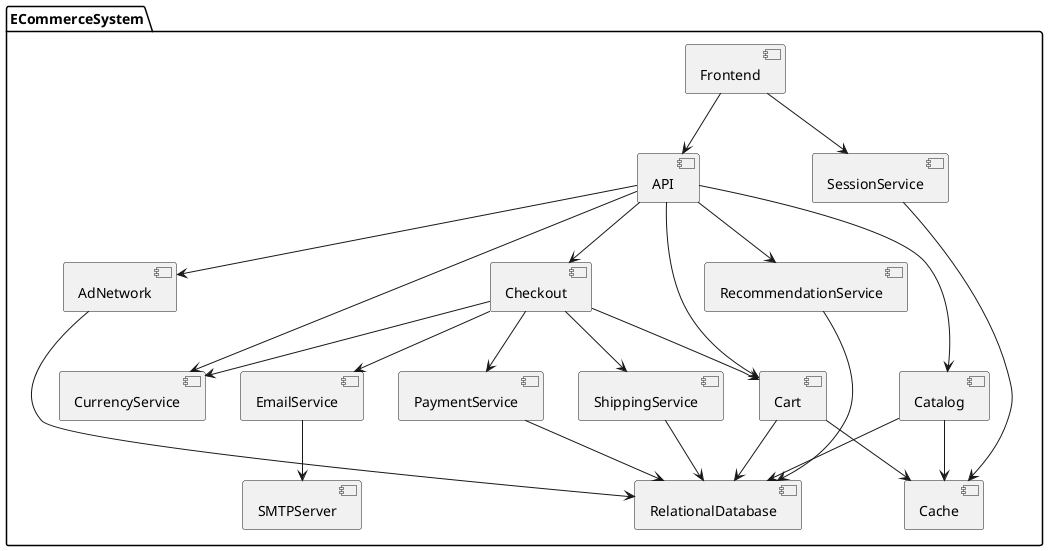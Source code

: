 @startuml
package ECommerceSystem {

    [Frontend]          as Frontend
    [API]               as API
    [SessionService]    as Session

    [Catalog]           as Catalog
    [Cart]              as Cart
    [Checkout]          as Checkout
    [PaymentService]    as Payment
    [ShippingService]   as Shipping
    [CurrencyService]   as Currency
    [RecommendationService] as Recommend
    [AdNetwork]         as Ads
    [EmailService]      as Email

    [RelationalDatabase] as DB
    [Cache]             as Cache
    [SMTPServer]        as SMTP

    Frontend --> API
    Frontend --> Session
    Session --> Cache

    API --> Catalog
    API --> Cart
    API --> Checkout
    API --> Currency
    API --> Recommend
    API --> Ads

    Catalog --> DB
    Catalog --> Cache
    Cart --> DB
    Cart --> Cache
    Recommend --> DB

    Checkout --> Cart
    Checkout --> Payment
    Checkout --> Shipping
    Checkout --> Email
    Checkout --> Currency

    Payment --> DB
    Shipping --> DB
    Email --> SMTP
    Ads --> DB
}
@enduml

